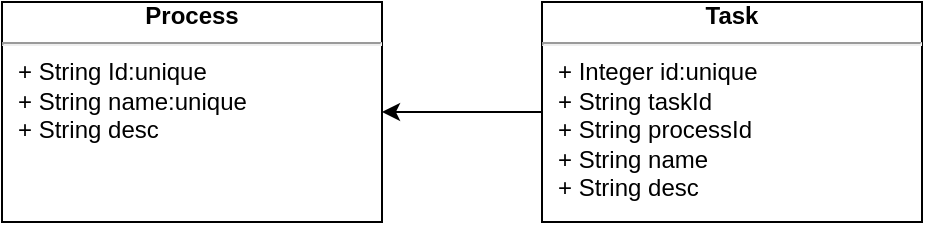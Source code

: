 <mxfile version="20.5.1" type="github">
  <diagram id="irxYXEMwynxG1fhxJzVo" name="Page-1">
    <mxGraphModel dx="1426" dy="792" grid="1" gridSize="10" guides="1" tooltips="1" connect="1" arrows="1" fold="1" page="1" pageScale="1" pageWidth="850" pageHeight="1100" math="0" shadow="0">
      <root>
        <mxCell id="0" />
        <mxCell id="1" parent="0" />
        <mxCell id="L5ERG233UL1eMyCegkhS-18" style="edgeStyle=orthogonalEdgeStyle;rounded=0;orthogonalLoop=1;jettySize=auto;html=1;" edge="1" parent="1" source="L5ERG233UL1eMyCegkhS-16" target="L5ERG233UL1eMyCegkhS-17">
          <mxGeometry relative="1" as="geometry" />
        </mxCell>
        <mxCell id="L5ERG233UL1eMyCegkhS-16" value="&lt;div align=&quot;center&quot;&gt;&lt;b&gt;Task&lt;/b&gt;&lt;br&gt;&lt;/div&gt;&lt;hr&gt;&lt;p style=&quot;margin:0px;margin-left:8px;&quot;&gt;+ Integer id:unique&lt;br&gt;&lt;/p&gt;&lt;p style=&quot;margin:0px;margin-left:8px;&quot;&gt;+ String taskId&lt;br&gt;&lt;/p&gt;&lt;p style=&quot;margin:0px;margin-left:8px;&quot;&gt;+ String processId&lt;br&gt;&lt;/p&gt;&lt;p style=&quot;margin:0px;margin-left:8px;&quot;&gt;+ String name&lt;br&gt;+ String desc&lt;/p&gt;&lt;p style=&quot;margin:0px;margin-left:8px;&quot;&gt;&lt;br&gt;&lt;/p&gt;&lt;p style=&quot;margin:0px;margin-left:8px;&quot;&gt;&lt;br&gt;&lt;/p&gt;" style="verticalAlign=middle;align=left;overflow=fill;fontSize=12;fontFamily=Helvetica;html=1;" vertex="1" parent="1">
          <mxGeometry x="460" y="100" width="190" height="110" as="geometry" />
        </mxCell>
        <mxCell id="L5ERG233UL1eMyCegkhS-17" value="&lt;div align=&quot;center&quot;&gt;&lt;b&gt;Process&lt;/b&gt;&lt;br&gt;&lt;/div&gt;&lt;hr&gt;&lt;p style=&quot;margin:0px;margin-left:8px;&quot;&gt;+ String Id:unique&lt;/p&gt;&lt;p style=&quot;margin:0px;margin-left:8px;&quot;&gt;+ String name:unique&lt;/p&gt;&lt;p style=&quot;margin:0px;margin-left:8px;&quot;&gt;+ String desc&lt;br&gt;&lt;/p&gt;" style="verticalAlign=middle;align=left;overflow=fill;fontSize=12;fontFamily=Helvetica;html=1;" vertex="1" parent="1">
          <mxGeometry x="190" y="100" width="190" height="110" as="geometry" />
        </mxCell>
      </root>
    </mxGraphModel>
  </diagram>
</mxfile>
